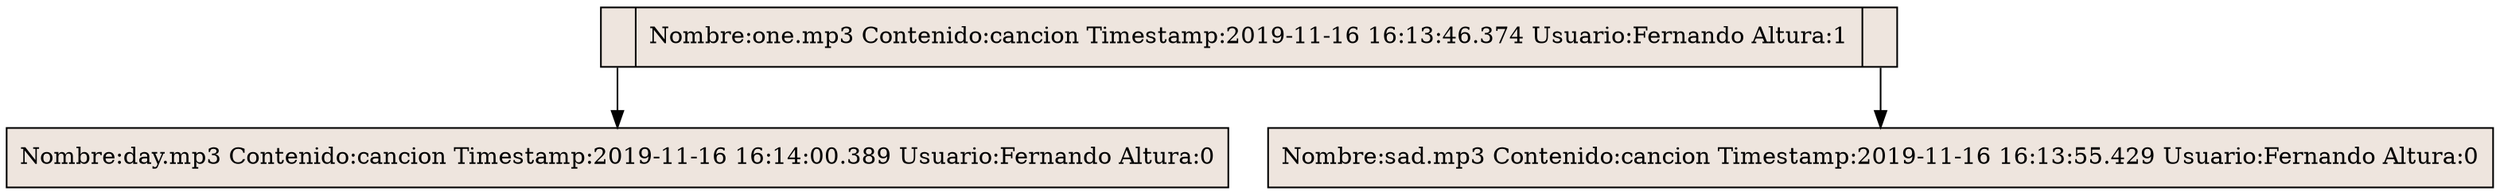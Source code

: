 digraph grafica{
rankdir=TB;
node [shape = record, style=filled, fillcolor=seashell2];
nodo1 [ label ="<C0>|Nombre:one.mp3 Contenido:cancion Timestamp:2019-11-16 16:13:46.374 Usuario:Fernando Altura:1|<C1>"];
nodo3 [ label ="Nombre:day.mp3 Contenido:cancion Timestamp:2019-11-16 16:14:00.389 Usuario:Fernando Altura:0"];
nodo1:C0->nodo3
nodo2 [ label ="Nombre:sad.mp3 Contenido:cancion Timestamp:2019-11-16 16:13:55.429 Usuario:Fernando Altura:0"];
nodo1:C1->nodo2
}
